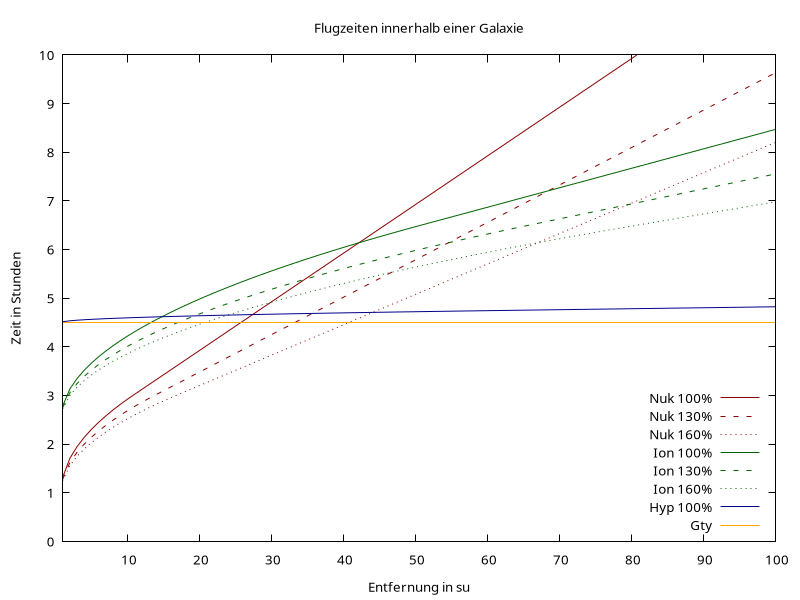 # s: Entfernung des Fluges [su]
# t: Zeit des gesamten Fluges [h]
# v_faktor: Geschwindigkeitsfaktor -> 20% bis 160%
# v_max: Höchstgeschwindigkeit [su/h]
# t_to_v_max: Zeit bis zum Erreichen der Höchstgeschwindigkeit [h]
# t_warmup: Verzögerung bis zum Start [h]
# verbrauch: Furozinverbrauch des gesamten Fluges [Frurozin/1000btns]
# verbrauch_max: Frurozinverbrauch bis zum Erreichen der Höchstgeschwindigkeit pro 1000btns [Frurozin/1000btns]
# verbrauch_pro_su: Frurozinverbrauch pro su pro 1000btns ab Erreichen der Höchstgeschwindigkeit [Frurozin/su/1000btns]

t(s, v_faktor, v_max, t_to_v_max, t_warmup) = ((s - 0.75) < v_max * v_faktor * t_to_v_max) \
            ? 2 * sqrt((s - 0.75) / 2 / (0.5 * v_max * v_faktor / t_to_v_max)) + t_warmup \
            : t_to_v_max + t_warmup + (s - 0.75) / (v_max * v_faktor)

verbrauch(s, v_faktor, v_max, t_to_v_max, verbrauch_max, verbrauch_pro_su) = (s < v_max * v_faktor * t_to_v_max) \
            ? sqrt(s / (v_max * v_faktor / t_to_v_max)) / t_to_v_max * verbrauch_max * v_faktor \
            : verbrauch_max * v_faktor + (s - v_max * t_to_v_max) * verbrauch_pro_su * v_faktor

# Parameter für Nuk-Antriebe
vmax_nuk = 10
t_to_vmax_nuk = 1
t_wu_nuk = 1
verbrauch_nuk_max = 50

# Parameter für Ion-Antriebe
vmax_ion = 25 
t_to_vmax_ion = 2
t_wu_ion = 2.5
verbrauch_ion_max = 20 # Fruro pro 1000btns

# Parameter für Hyp-Antriebe
vmax_hyp = 500
t_to_vmax_hyp = 0.125
t_wu_hyp = 4.5
verbrauch_hyp_max = 200 # Fruro pro 1000btns
verbrauch_hyp_su = 0.25 # Fruro pro su pro 1000btns

set style line 1 lc rgb 'dark-red'
set style line 2 lc rgb 'dark-red' dt 2
set style line 3 lc rgb 'dark-red' dt 3
set style line 4 lc rgb 'dark-green'
set style line 5 lc rgb 'dark-green' dt 2
set style line 6 lc rgb 'dark-green' dt 3
set style line 7 lc rgb 'dark-blue'
set style line 8 lc rgb 'dark-blue' dt 2
set style line 9 lc rgb 'dark-blue' dt 3
set style line 10 lc rgb 'orange'

set terminal pngcairo size 800,600 enhanced font 'Verdana,10'

set title 'Flugzeiten innerhalb einer Galaxie'
set xrange [1:100]
set xlabel 'Entfernung in su'
set yrange [0:10]
set ylabel 'Zeit in Stunden'
set key right bottom
set ytics 1
set xtics 10
set output 'flugzeiten-galaintern.png'

plot t(x, 1, vmax_nuk, t_to_vmax_nuk, t_wu_nuk) t 'Nuk 100%' ls 1,  \
     t(x, 1.3, vmax_nuk, t_to_vmax_nuk, t_wu_nuk) t 'Nuk 130%' ls 2, \
     t(x, 1.6, vmax_nuk, t_to_vmax_nuk, t_wu_nuk) t 'Nuk 160%' ls 3, \
     t(x, 1, vmax_ion, t_to_vmax_ion, t_wu_ion) t 'Ion 100%' ls 4, \
     t(x, 1.3, vmax_ion, t_to_vmax_ion, t_wu_ion) t 'Ion 130%' ls 5, \
     t(x, 1.6, vmax_ion, t_to_vmax_ion, t_wu_ion) t 'Ion 160%' ls 6, \
     t(x, 1, vmax_hyp, t_to_vmax_hyp, t_wu_hyp) t 'Hyp 100%' ls 7, \
     4.5 t 'Gty' ls 10

set title 'Flugzeiten außerhalb einer Galaxie'
set xrange [1:5000]
set xtics 500
set yrange [0:15]
set output 'flugzeiten-galaextern.png'

plot t(x, 1, vmax_hyp, t_to_vmax_hyp, t_wu_hyp) t 'Hyp 100%' ls 7, \
     t(x, 1.3, vmax_hyp, t_to_vmax_hyp, t_wu_hyp) t 'Hyp 130%' ls 8, \
     t(x, 1.6, vmax_hyp, t_to_vmax_hyp, t_wu_hyp) t 'Hyp 160%' ls 9, \
     4.5 t 'Gty' ls 10


set title 'Treibstoffverbrauch innerhalb einer Galaxie'
set xrange [1:100]
set xlabel 'Entfernung in su'
set yrange [0:300]
set ylabel 'Treibstoffverbrauch in Frurozin pro 1000btns'
set key center top
set ytics 20
set xtics 10
set output 'verbrauch-galaintern.png'

plot verbrauch(x, 1, vmax_nuk, t_to_vmax_nuk, verbrauch_nuk_max, 0) t 'Nuk 100%' ls 1,  \
     verbrauch(x, 1.3, vmax_nuk, t_to_vmax_nuk, verbrauch_nuk_max, 0) t 'Nuk 130%' ls 2, \
     verbrauch(x, 1.6, vmax_nuk, t_to_vmax_nuk, verbrauch_nuk_max, 0) t 'Nuk 160%' ls 3, \
     verbrauch(x, 1, vmax_ion, t_to_vmax_ion, verbrauch_ion_max, 0) t 'Ion 100%' ls 4, \
     verbrauch(x, 1.3, vmax_ion, t_to_vmax_ion, verbrauch_ion_max, 0) t 'Ion 130%' ls 5, \
     verbrauch(x, 1.6, vmax_ion, t_to_vmax_ion, verbrauch_ion_max, 0) t 'Ion 160%' ls 6, \
     verbrauch(x, 1, vmax_hyp, t_to_vmax_hyp, verbrauch_hyp_max, verbrauch_hyp_su) t 'Hyp 100%' ls 7

set xrange [1:5000]
set xtics 500
set yrange [0:3000]
set ytics 200
set output 'verbrauch-galaextern.png'

plot \
     verbrauch(x, 1, vmax_hyp, t_to_vmax_hyp, verbrauch_hyp_max, verbrauch_hyp_su) t 'Hyp 100%' ls 7, \
     verbrauch(x, 1.3, vmax_hyp, t_to_vmax_hyp, verbrauch_hyp_max, verbrauch_hyp_su) t 'Hyp 130%' ls 8, \
     verbrauch(x, 1.6, vmax_hyp, t_to_vmax_hyp, verbrauch_hyp_max, verbrauch_hyp_su) t 'Hyp 160%' ls 9, \
     1000 t 'Gty' ls 10


